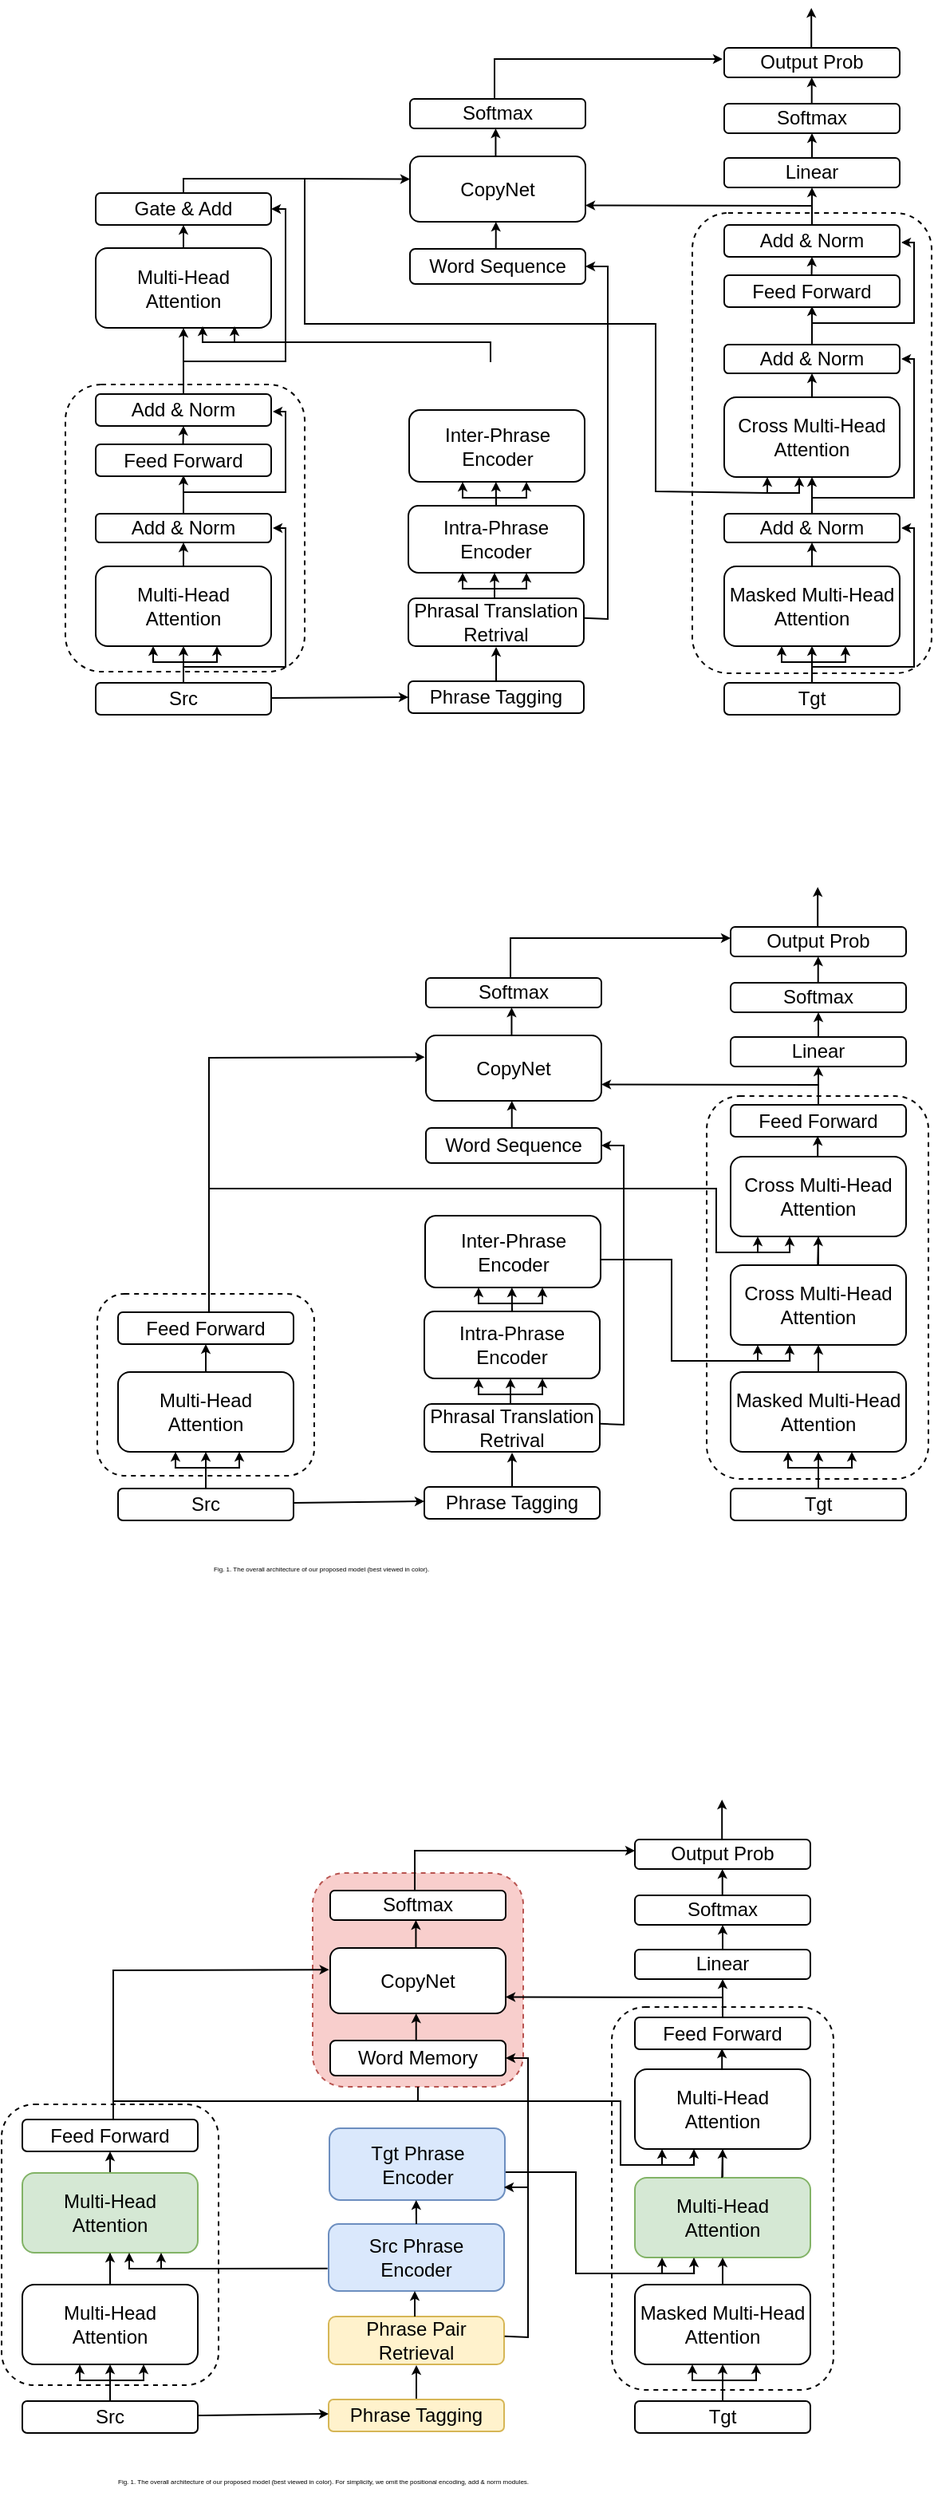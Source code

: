 <mxfile version="16.1.0" type="github">
  <diagram id="V2DTb5OL1VRiCWGHtdKA" name="Page-1">
    <mxGraphModel dx="860" dy="506" grid="0" gridSize="10" guides="1" tooltips="1" connect="1" arrows="1" fold="1" page="1" pageScale="1" pageWidth="827" pageHeight="1169" math="0" shadow="0">
      <root>
        <mxCell id="0" />
        <mxCell id="1" parent="0" />
        <mxCell id="X5AMhHzkb54LyGPV_iVm-243" value="" style="rounded=1;whiteSpace=wrap;html=1;fontSize=4;dashed=1;fillColor=#f8cecc;strokeColor=#b85450;fillOpacity=100;strokeOpacity=100;" vertex="1" parent="1">
          <mxGeometry x="305" y="1226" width="132" height="134" as="geometry" />
        </mxCell>
        <mxCell id="HLqIzH_CmG0HXDuHbw4a-1" value="Multi-Head &lt;br&gt;Attention" style="rounded=1;whiteSpace=wrap;html=1;" parent="1" vertex="1">
          <mxGeometry x="169" y="407" width="110" height="50" as="geometry" />
        </mxCell>
        <mxCell id="HLqIzH_CmG0HXDuHbw4a-3" value="Add &amp;amp; Norm" style="rounded=1;whiteSpace=wrap;html=1;" parent="1" vertex="1">
          <mxGeometry x="169" y="299" width="110" height="20" as="geometry" />
        </mxCell>
        <mxCell id="HLqIzH_CmG0HXDuHbw4a-11" style="edgeStyle=orthogonalEdgeStyle;rounded=0;orthogonalLoop=1;jettySize=auto;html=1;exitX=0.5;exitY=0;exitDx=0;exitDy=0;entryX=0.5;entryY=1;entryDx=0;entryDy=0;endSize=3;startSize=3;" parent="1" source="HLqIzH_CmG0HXDuHbw4a-8" target="HLqIzH_CmG0HXDuHbw4a-1" edge="1">
          <mxGeometry relative="1" as="geometry" />
        </mxCell>
        <mxCell id="HLqIzH_CmG0HXDuHbw4a-8" value="Src" style="rounded=1;whiteSpace=wrap;html=1;" parent="1" vertex="1">
          <mxGeometry x="169" y="480" width="110" height="20" as="geometry" />
        </mxCell>
        <mxCell id="HLqIzH_CmG0HXDuHbw4a-9" value="Phrasal Translation&lt;br&gt;Retrival" style="rounded=1;whiteSpace=wrap;html=1;" parent="1" vertex="1">
          <mxGeometry x="365" y="427" width="110" height="30" as="geometry" />
        </mxCell>
        <mxCell id="HLqIzH_CmG0HXDuHbw4a-29" value="" style="endArrow=classic;startArrow=classic;html=1;rounded=0;jumpSize=3;fontSize=5;endSize=3;startSize=3;" parent="1" edge="1">
          <mxGeometry width="50" height="50" relative="1" as="geometry">
            <mxPoint x="205" y="457" as="sourcePoint" />
            <mxPoint x="245" y="457" as="targetPoint" />
            <Array as="points">
              <mxPoint x="205" y="467" />
              <mxPoint x="225" y="467" />
              <mxPoint x="245" y="467" />
            </Array>
          </mxGeometry>
        </mxCell>
        <mxCell id="HLqIzH_CmG0HXDuHbw4a-39" style="edgeStyle=orthogonalEdgeStyle;rounded=0;orthogonalLoop=1;jettySize=auto;html=1;exitX=0.5;exitY=0;exitDx=0;exitDy=0;entryX=0.5;entryY=1;entryDx=0;entryDy=0;endSize=3;startSize=3;" parent="1" edge="1">
          <mxGeometry relative="1" as="geometry">
            <mxPoint x="617.86" y="125.5" as="sourcePoint" />
            <mxPoint x="617.86" y="100.5" as="targetPoint" />
          </mxGeometry>
        </mxCell>
        <mxCell id="HLqIzH_CmG0HXDuHbw4a-43" value="" style="endArrow=classic;html=1;rounded=0;fontSize=4;startSize=3;endSize=3;jumpSize=3;exitX=0.5;exitY=0;exitDx=0;exitDy=0;entryX=0.5;entryY=1;entryDx=0;entryDy=0;" parent="1" target="X5AMhHzkb54LyGPV_iVm-38" edge="1">
          <mxGeometry width="50" height="50" relative="1" as="geometry">
            <mxPoint x="224" y="407" as="sourcePoint" />
            <mxPoint x="224" y="400" as="targetPoint" />
          </mxGeometry>
        </mxCell>
        <mxCell id="HLqIzH_CmG0HXDuHbw4a-50" style="edgeStyle=orthogonalEdgeStyle;rounded=0;orthogonalLoop=1;jettySize=auto;html=1;entryX=0.5;entryY=1;entryDx=0;entryDy=0;endSize=3;startSize=3;exitX=0.5;exitY=0;exitDx=0;exitDy=0;" parent="1" edge="1" source="X5AMhHzkb54LyGPV_iVm-24">
          <mxGeometry relative="1" as="geometry">
            <mxPoint x="420" y="467.5" as="sourcePoint" />
            <mxPoint x="420" y="457.5" as="targetPoint" />
            <Array as="points" />
          </mxGeometry>
        </mxCell>
        <mxCell id="HLqIzH_CmG0HXDuHbw4a-56" value="" style="rounded=1;whiteSpace=wrap;html=1;fontSize=4;dashed=1;fillColor=none;" parent="1" vertex="1">
          <mxGeometry x="150" y="293" width="150" height="180" as="geometry" />
        </mxCell>
        <mxCell id="HLqIzH_CmG0HXDuHbw4a-83" style="edgeStyle=orthogonalEdgeStyle;rounded=0;orthogonalLoop=1;jettySize=auto;html=1;exitX=0.5;exitY=0;exitDx=0;exitDy=0;entryX=0.5;entryY=1;entryDx=0;entryDy=0;endSize=3;startSize=3;" parent="1" edge="1" target="X5AMhHzkb54LyGPV_iVm-4" source="X5AMhHzkb54LyGPV_iVm-53">
          <mxGeometry relative="1" as="geometry">
            <mxPoint x="617.58" y="193" as="sourcePoint" />
            <mxPoint x="617.58" y="168" as="targetPoint" />
          </mxGeometry>
        </mxCell>
        <mxCell id="HLqIzH_CmG0HXDuHbw4a-88" value="" style="rounded=1;whiteSpace=wrap;html=1;fontSize=4;dashed=1;fillColor=none;" parent="1" vertex="1">
          <mxGeometry x="543" y="185.5" width="150" height="288.5" as="geometry" />
        </mxCell>
        <mxCell id="HLqIzH_CmG0HXDuHbw4a-101" value="Intra-Phrase Encoder" style="rounded=1;whiteSpace=wrap;html=1;" parent="1" vertex="1">
          <mxGeometry x="365" y="369" width="110" height="42" as="geometry" />
        </mxCell>
        <mxCell id="X5AMhHzkb54LyGPV_iVm-88" value="" style="edgeStyle=orthogonalEdgeStyle;rounded=0;jumpSize=3;orthogonalLoop=1;jettySize=auto;html=1;fontSize=4;startArrow=none;startFill=0;endArrow=none;endFill=0;startSize=3;endSize=3;" edge="1" parent="1">
          <mxGeometry relative="1" as="geometry">
            <mxPoint x="416.512" y="279" as="sourcePoint" />
            <mxPoint x="256" y="266.5" as="targetPoint" />
            <Array as="points">
              <mxPoint x="417" y="266" />
            </Array>
          </mxGeometry>
        </mxCell>
        <mxCell id="HLqIzH_CmG0HXDuHbw4a-102" value="Inter-Phrase&lt;br&gt;Encoder" style="rounded=1;whiteSpace=wrap;html=1;" parent="1" vertex="1">
          <mxGeometry x="365.5" y="309" width="110" height="45" as="geometry" />
        </mxCell>
        <mxCell id="X5AMhHzkb54LyGPV_iVm-3" value="" style="endArrow=classic;startArrow=none;html=1;rounded=0;fontSize=4;startSize=3;endSize=3;jumpSize=3;endFill=1;startFill=0;exitX=1.003;exitY=0.412;exitDx=0;exitDy=0;exitPerimeter=0;entryX=1;entryY=0.5;entryDx=0;entryDy=0;" edge="1" parent="1" source="HLqIzH_CmG0HXDuHbw4a-9" target="X5AMhHzkb54LyGPV_iVm-9">
          <mxGeometry width="50" height="50" relative="1" as="geometry">
            <mxPoint x="475" y="458" as="sourcePoint" />
            <mxPoint x="475" y="199" as="targetPoint" />
            <Array as="points">
              <mxPoint x="490" y="440" />
              <mxPoint x="490" y="219" />
            </Array>
          </mxGeometry>
        </mxCell>
        <mxCell id="X5AMhHzkb54LyGPV_iVm-4" value="Linear" style="rounded=1;whiteSpace=wrap;html=1;" vertex="1" parent="1">
          <mxGeometry x="563" y="151" width="110" height="18.5" as="geometry" />
        </mxCell>
        <mxCell id="X5AMhHzkb54LyGPV_iVm-5" value="Softmax" style="rounded=1;whiteSpace=wrap;html=1;" vertex="1" parent="1">
          <mxGeometry x="563" y="117" width="110" height="18.5" as="geometry" />
        </mxCell>
        <mxCell id="X5AMhHzkb54LyGPV_iVm-6" value="CopyNet" style="rounded=1;whiteSpace=wrap;html=1;" vertex="1" parent="1">
          <mxGeometry x="366" y="150" width="110" height="41" as="geometry" />
        </mxCell>
        <mxCell id="X5AMhHzkb54LyGPV_iVm-7" value="Softmax" style="rounded=1;whiteSpace=wrap;html=1;" vertex="1" parent="1">
          <mxGeometry x="366" y="114" width="110" height="18.5" as="geometry" />
        </mxCell>
        <mxCell id="X5AMhHzkb54LyGPV_iVm-8" value="Output Prob" style="rounded=1;whiteSpace=wrap;html=1;" vertex="1" parent="1">
          <mxGeometry x="563" y="82" width="110" height="18.5" as="geometry" />
        </mxCell>
        <mxCell id="X5AMhHzkb54LyGPV_iVm-9" value="Word Sequence" style="rounded=1;whiteSpace=wrap;html=1;" vertex="1" parent="1">
          <mxGeometry x="366" y="208" width="110" height="22" as="geometry" />
        </mxCell>
        <mxCell id="X5AMhHzkb54LyGPV_iVm-16" value="" style="endArrow=classic;html=1;rounded=0;fontSize=4;startSize=3;endSize=3;jumpSize=3;entryX=0.5;entryY=1;entryDx=0;entryDy=0;" edge="1" parent="1">
          <mxGeometry width="50" height="50" relative="1" as="geometry">
            <mxPoint x="419.86" y="208.0" as="sourcePoint" />
            <mxPoint x="419.86" y="191" as="targetPoint" />
          </mxGeometry>
        </mxCell>
        <mxCell id="X5AMhHzkb54LyGPV_iVm-18" value="" style="endArrow=classic;html=1;rounded=0;fontSize=4;startSize=3;endSize=3;jumpSize=3;entryX=0.5;entryY=1;entryDx=0;entryDy=0;" edge="1" parent="1" target="X5AMhHzkb54LyGPV_iVm-21">
          <mxGeometry width="50" height="50" relative="1" as="geometry">
            <mxPoint x="224" y="299" as="sourcePoint" />
            <mxPoint x="223.73" y="289" as="targetPoint" />
          </mxGeometry>
        </mxCell>
        <mxCell id="X5AMhHzkb54LyGPV_iVm-19" value="" style="endArrow=classic;html=1;rounded=0;fontSize=4;startSize=3;endSize=3;jumpSize=3;entryX=0.5;entryY=1;entryDx=0;entryDy=0;" edge="1" parent="1">
          <mxGeometry width="50" height="50" relative="1" as="geometry">
            <mxPoint x="419.72" y="149.5" as="sourcePoint" />
            <mxPoint x="419.72" y="132.5" as="targetPoint" />
          </mxGeometry>
        </mxCell>
        <mxCell id="X5AMhHzkb54LyGPV_iVm-21" value="Multi-Head &lt;br&gt;Attention" style="rounded=1;whiteSpace=wrap;html=1;" vertex="1" parent="1">
          <mxGeometry x="169" y="207.5" width="110" height="50" as="geometry" />
        </mxCell>
        <mxCell id="X5AMhHzkb54LyGPV_iVm-24" value="Phrase Tagging" style="rounded=1;whiteSpace=wrap;html=1;" vertex="1" parent="1">
          <mxGeometry x="365" y="479" width="110" height="20" as="geometry" />
        </mxCell>
        <mxCell id="X5AMhHzkb54LyGPV_iVm-25" value="Gate &amp;amp; Add" style="rounded=1;whiteSpace=wrap;html=1;" vertex="1" parent="1">
          <mxGeometry x="169" y="173" width="110" height="20" as="geometry" />
        </mxCell>
        <mxCell id="X5AMhHzkb54LyGPV_iVm-28" style="edgeStyle=orthogonalEdgeStyle;rounded=0;orthogonalLoop=1;jettySize=auto;html=1;endSize=3;startSize=3;entryX=0.5;entryY=1;entryDx=0;entryDy=0;" edge="1" parent="1" target="HLqIzH_CmG0HXDuHbw4a-3">
          <mxGeometry relative="1" as="geometry">
            <mxPoint x="223.76" y="330.5" as="sourcePoint" />
            <mxPoint x="224" y="321" as="targetPoint" />
            <Array as="points" />
          </mxGeometry>
        </mxCell>
        <mxCell id="X5AMhHzkb54LyGPV_iVm-30" style="edgeStyle=orthogonalEdgeStyle;rounded=0;orthogonalLoop=1;jettySize=auto;html=1;endSize=3;startSize=3;exitX=0.5;exitY=0;exitDx=0;exitDy=0;" edge="1" parent="1">
          <mxGeometry relative="1" as="geometry">
            <mxPoint x="420" y="369" as="sourcePoint" />
            <mxPoint x="419.88" y="354" as="targetPoint" />
          </mxGeometry>
        </mxCell>
        <mxCell id="X5AMhHzkb54LyGPV_iVm-31" value="" style="endArrow=classic;startArrow=classic;html=1;rounded=0;jumpSize=3;fontSize=5;endSize=3;startSize=3;" edge="1" parent="1">
          <mxGeometry width="50" height="50" relative="1" as="geometry">
            <mxPoint x="399" y="354.0" as="sourcePoint" />
            <mxPoint x="439" y="354.0" as="targetPoint" />
            <Array as="points">
              <mxPoint x="399" y="364" />
              <mxPoint x="419" y="364" />
              <mxPoint x="439" y="364" />
            </Array>
          </mxGeometry>
        </mxCell>
        <mxCell id="X5AMhHzkb54LyGPV_iVm-36" style="edgeStyle=orthogonalEdgeStyle;rounded=0;orthogonalLoop=1;jettySize=auto;html=1;entryX=0.5;entryY=1;entryDx=0;entryDy=0;endSize=3;startSize=3;" edge="1" parent="1">
          <mxGeometry relative="1" as="geometry">
            <mxPoint x="419.0" y="427" as="sourcePoint" />
            <mxPoint x="419.0" y="411.0" as="targetPoint" />
          </mxGeometry>
        </mxCell>
        <mxCell id="X5AMhHzkb54LyGPV_iVm-37" value="" style="endArrow=classic;startArrow=classic;html=1;rounded=0;jumpSize=3;fontSize=5;endSize=3;startSize=3;" edge="1" parent="1">
          <mxGeometry width="50" height="50" relative="1" as="geometry">
            <mxPoint x="399.0" y="411.0" as="sourcePoint" />
            <mxPoint x="439.0" y="411.0" as="targetPoint" />
            <Array as="points">
              <mxPoint x="399" y="421" />
              <mxPoint x="419" y="421" />
              <mxPoint x="439" y="421" />
            </Array>
          </mxGeometry>
        </mxCell>
        <mxCell id="X5AMhHzkb54LyGPV_iVm-38" value="Add &amp;amp; Norm" style="rounded=1;whiteSpace=wrap;html=1;" vertex="1" parent="1">
          <mxGeometry x="169" y="374" width="110" height="18" as="geometry" />
        </mxCell>
        <mxCell id="X5AMhHzkb54LyGPV_iVm-39" value="&lt;span&gt;Feed Forward&lt;/span&gt;" style="rounded=1;whiteSpace=wrap;html=1;" vertex="1" parent="1">
          <mxGeometry x="169" y="330.5" width="110" height="20" as="geometry" />
        </mxCell>
        <mxCell id="X5AMhHzkb54LyGPV_iVm-42" style="edgeStyle=orthogonalEdgeStyle;rounded=0;orthogonalLoop=1;jettySize=auto;html=1;endSize=3;startSize=3;exitX=0.5;exitY=0;exitDx=0;exitDy=0;" edge="1" parent="1">
          <mxGeometry relative="1" as="geometry">
            <mxPoint x="222" y="374" as="sourcePoint" />
            <mxPoint x="224" y="350" as="targetPoint" />
          </mxGeometry>
        </mxCell>
        <mxCell id="X5AMhHzkb54LyGPV_iVm-44" value="" style="endArrow=classic;startArrow=classic;html=1;rounded=0;jumpSize=3;fontSize=5;endSize=3;startSize=3;" edge="1" parent="1">
          <mxGeometry width="50" height="50" relative="1" as="geometry">
            <mxPoint x="236" y="256.5" as="sourcePoint" />
            <mxPoint x="256" y="256.5" as="targetPoint" />
            <Array as="points">
              <mxPoint x="236" y="266.5" />
              <mxPoint x="256" y="266.5" />
            </Array>
          </mxGeometry>
        </mxCell>
        <mxCell id="X5AMhHzkb54LyGPV_iVm-50" value="" style="endArrow=classic;startArrow=none;html=1;rounded=0;fontSize=4;startSize=3;endSize=3;jumpSize=3;endFill=1;startFill=0;" edge="1" parent="1">
          <mxGeometry width="50" height="50" relative="1" as="geometry">
            <mxPoint x="224" y="470" as="sourcePoint" />
            <mxPoint x="280" y="383" as="targetPoint" />
            <Array as="points">
              <mxPoint x="288" y="470" />
              <mxPoint x="288" y="383" />
            </Array>
          </mxGeometry>
        </mxCell>
        <mxCell id="X5AMhHzkb54LyGPV_iVm-51" value="" style="endArrow=classic;startArrow=none;html=1;rounded=0;fontSize=4;startSize=3;endSize=3;jumpSize=3;endFill=1;startFill=0;" edge="1" parent="1">
          <mxGeometry width="50" height="50" relative="1" as="geometry">
            <mxPoint x="224" y="360.5" as="sourcePoint" />
            <mxPoint x="280" y="310" as="targetPoint" />
            <Array as="points">
              <mxPoint x="288" y="360.5" />
              <mxPoint x="288" y="310" />
            </Array>
          </mxGeometry>
        </mxCell>
        <mxCell id="X5AMhHzkb54LyGPV_iVm-52" value="Cross Multi-Head &lt;br&gt;Attention" style="rounded=1;whiteSpace=wrap;html=1;" vertex="1" parent="1">
          <mxGeometry x="563" y="301" width="110" height="50" as="geometry" />
        </mxCell>
        <mxCell id="X5AMhHzkb54LyGPV_iVm-53" value="Add &amp;amp; Norm" style="rounded=1;whiteSpace=wrap;html=1;" vertex="1" parent="1">
          <mxGeometry x="563" y="193" width="110" height="20" as="geometry" />
        </mxCell>
        <mxCell id="X5AMhHzkb54LyGPV_iVm-54" style="edgeStyle=orthogonalEdgeStyle;rounded=0;orthogonalLoop=1;jettySize=auto;html=1;exitX=0.5;exitY=0;exitDx=0;exitDy=0;entryX=0.5;entryY=1;entryDx=0;entryDy=0;endSize=3;startSize=3;" edge="1" parent="1" target="X5AMhHzkb54LyGPV_iVm-52">
          <mxGeometry relative="1" as="geometry">
            <mxPoint x="618" y="374" as="sourcePoint" />
          </mxGeometry>
        </mxCell>
        <mxCell id="X5AMhHzkb54LyGPV_iVm-56" value="" style="endArrow=classic;startArrow=classic;html=1;rounded=0;jumpSize=3;fontSize=5;endSize=3;startSize=3;" edge="1" parent="1">
          <mxGeometry width="50" height="50" relative="1" as="geometry">
            <mxPoint x="590" y="351" as="sourcePoint" />
            <mxPoint x="610" y="351" as="targetPoint" />
            <Array as="points">
              <mxPoint x="590" y="361" />
              <mxPoint x="610" y="361" />
            </Array>
          </mxGeometry>
        </mxCell>
        <mxCell id="X5AMhHzkb54LyGPV_iVm-57" value="" style="endArrow=classic;html=1;rounded=0;fontSize=4;startSize=3;endSize=3;jumpSize=3;exitX=0.5;exitY=0;exitDx=0;exitDy=0;entryX=0.5;entryY=1;entryDx=0;entryDy=0;" edge="1" parent="1" target="X5AMhHzkb54LyGPV_iVm-59">
          <mxGeometry width="50" height="50" relative="1" as="geometry">
            <mxPoint x="618" y="301" as="sourcePoint" />
            <mxPoint x="618" y="294" as="targetPoint" />
          </mxGeometry>
        </mxCell>
        <mxCell id="X5AMhHzkb54LyGPV_iVm-58" style="edgeStyle=orthogonalEdgeStyle;rounded=0;orthogonalLoop=1;jettySize=auto;html=1;endSize=3;startSize=3;entryX=0.5;entryY=1;entryDx=0;entryDy=0;" edge="1" parent="1" target="X5AMhHzkb54LyGPV_iVm-53">
          <mxGeometry relative="1" as="geometry">
            <mxPoint x="617.76" y="224.5" as="sourcePoint" />
            <mxPoint x="618" y="215" as="targetPoint" />
            <Array as="points" />
          </mxGeometry>
        </mxCell>
        <mxCell id="X5AMhHzkb54LyGPV_iVm-59" value="Add &amp;amp; Norm" style="rounded=1;whiteSpace=wrap;html=1;" vertex="1" parent="1">
          <mxGeometry x="563" y="268" width="110" height="18" as="geometry" />
        </mxCell>
        <mxCell id="X5AMhHzkb54LyGPV_iVm-60" value="&lt;span&gt;Feed Forward&lt;/span&gt;" style="rounded=1;whiteSpace=wrap;html=1;" vertex="1" parent="1">
          <mxGeometry x="563" y="224.5" width="110" height="20" as="geometry" />
        </mxCell>
        <mxCell id="X5AMhHzkb54LyGPV_iVm-61" style="edgeStyle=orthogonalEdgeStyle;rounded=0;orthogonalLoop=1;jettySize=auto;html=1;endSize=3;startSize=3;exitX=0.5;exitY=0;exitDx=0;exitDy=0;" edge="1" parent="1">
          <mxGeometry relative="1" as="geometry">
            <mxPoint x="616" y="268.0" as="sourcePoint" />
            <mxPoint x="618" y="244" as="targetPoint" />
          </mxGeometry>
        </mxCell>
        <mxCell id="X5AMhHzkb54LyGPV_iVm-62" value="" style="endArrow=classic;startArrow=none;html=1;rounded=0;fontSize=4;startSize=3;endSize=3;jumpSize=3;endFill=1;startFill=0;" edge="1" parent="1">
          <mxGeometry width="50" height="50" relative="1" as="geometry">
            <mxPoint x="618" y="364" as="sourcePoint" />
            <mxPoint x="674" y="277" as="targetPoint" />
            <Array as="points">
              <mxPoint x="682" y="364" />
              <mxPoint x="682" y="277" />
            </Array>
          </mxGeometry>
        </mxCell>
        <mxCell id="X5AMhHzkb54LyGPV_iVm-63" value="" style="endArrow=classic;startArrow=none;html=1;rounded=0;fontSize=4;startSize=3;endSize=3;jumpSize=3;endFill=1;startFill=0;" edge="1" parent="1">
          <mxGeometry width="50" height="50" relative="1" as="geometry">
            <mxPoint x="618" y="254.5" as="sourcePoint" />
            <mxPoint x="674" y="204" as="targetPoint" />
            <Array as="points">
              <mxPoint x="682" y="254.5" />
              <mxPoint x="682" y="204" />
            </Array>
          </mxGeometry>
        </mxCell>
        <mxCell id="X5AMhHzkb54LyGPV_iVm-76" value="Masked Multi-Head &lt;br&gt;Attention" style="rounded=1;whiteSpace=wrap;html=1;" vertex="1" parent="1">
          <mxGeometry x="563" y="407" width="110" height="50" as="geometry" />
        </mxCell>
        <mxCell id="X5AMhHzkb54LyGPV_iVm-77" style="edgeStyle=orthogonalEdgeStyle;rounded=0;orthogonalLoop=1;jettySize=auto;html=1;exitX=0.5;exitY=0;exitDx=0;exitDy=0;entryX=0.5;entryY=1;entryDx=0;entryDy=0;endSize=3;startSize=3;" edge="1" parent="1" source="X5AMhHzkb54LyGPV_iVm-78" target="X5AMhHzkb54LyGPV_iVm-76">
          <mxGeometry relative="1" as="geometry" />
        </mxCell>
        <mxCell id="X5AMhHzkb54LyGPV_iVm-78" value="Tgt" style="rounded=1;whiteSpace=wrap;html=1;" vertex="1" parent="1">
          <mxGeometry x="563" y="480" width="110" height="20" as="geometry" />
        </mxCell>
        <mxCell id="X5AMhHzkb54LyGPV_iVm-79" value="" style="endArrow=classic;startArrow=classic;html=1;rounded=0;jumpSize=3;fontSize=5;endSize=3;startSize=3;" edge="1" parent="1">
          <mxGeometry width="50" height="50" relative="1" as="geometry">
            <mxPoint x="599" y="457" as="sourcePoint" />
            <mxPoint x="639" y="457" as="targetPoint" />
            <Array as="points">
              <mxPoint x="599" y="467" />
              <mxPoint x="619" y="467" />
              <mxPoint x="639" y="467" />
            </Array>
          </mxGeometry>
        </mxCell>
        <mxCell id="X5AMhHzkb54LyGPV_iVm-80" value="" style="endArrow=classic;html=1;rounded=0;fontSize=4;startSize=3;endSize=3;jumpSize=3;exitX=0.5;exitY=0;exitDx=0;exitDy=0;entryX=0.5;entryY=1;entryDx=0;entryDy=0;" edge="1" parent="1" target="X5AMhHzkb54LyGPV_iVm-81">
          <mxGeometry width="50" height="50" relative="1" as="geometry">
            <mxPoint x="618" y="407" as="sourcePoint" />
            <mxPoint x="618" y="400" as="targetPoint" />
          </mxGeometry>
        </mxCell>
        <mxCell id="X5AMhHzkb54LyGPV_iVm-81" value="Add &amp;amp; Norm" style="rounded=1;whiteSpace=wrap;html=1;" vertex="1" parent="1">
          <mxGeometry x="563" y="374" width="110" height="18" as="geometry" />
        </mxCell>
        <mxCell id="X5AMhHzkb54LyGPV_iVm-83" value="" style="endArrow=classic;startArrow=none;html=1;rounded=0;fontSize=4;startSize=3;endSize=3;jumpSize=3;endFill=1;startFill=0;" edge="1" parent="1">
          <mxGeometry width="50" height="50" relative="1" as="geometry">
            <mxPoint x="618" y="470" as="sourcePoint" />
            <mxPoint x="674" y="383" as="targetPoint" />
            <Array as="points">
              <mxPoint x="682" y="470" />
              <mxPoint x="682" y="383" />
            </Array>
          </mxGeometry>
        </mxCell>
        <mxCell id="X5AMhHzkb54LyGPV_iVm-84" value="" style="endArrow=classic;startArrow=none;html=1;rounded=0;fontSize=4;startSize=3;endSize=3;jumpSize=3;endFill=1;startFill=0;entryX=1;entryY=0.5;entryDx=0;entryDy=0;" edge="1" parent="1" target="X5AMhHzkb54LyGPV_iVm-25">
          <mxGeometry width="50" height="50" relative="1" as="geometry">
            <mxPoint x="224.0" y="278.5" as="sourcePoint" />
            <mxPoint x="280" y="180" as="targetPoint" />
            <Array as="points">
              <mxPoint x="288" y="278.5" />
              <mxPoint x="288" y="183" />
            </Array>
          </mxGeometry>
        </mxCell>
        <mxCell id="X5AMhHzkb54LyGPV_iVm-86" style="edgeStyle=orthogonalEdgeStyle;rounded=0;orthogonalLoop=1;jettySize=auto;html=1;entryX=0.5;entryY=1;entryDx=0;entryDy=0;endSize=3;startSize=3;" edge="1" parent="1" target="X5AMhHzkb54LyGPV_iVm-25">
          <mxGeometry relative="1" as="geometry">
            <mxPoint x="224" y="207" as="sourcePoint" />
            <mxPoint x="224.63" y="197" as="targetPoint" />
            <Array as="points">
              <mxPoint x="224" y="207" />
            </Array>
          </mxGeometry>
        </mxCell>
        <mxCell id="X5AMhHzkb54LyGPV_iVm-89" value="" style="endArrow=none;startArrow=none;html=1;rounded=0;fontSize=4;startSize=3;endSize=3;jumpSize=3;endFill=0;startFill=0;exitX=0.5;exitY=0;exitDx=0;exitDy=0;" edge="1" parent="1" source="X5AMhHzkb54LyGPV_iVm-25">
          <mxGeometry width="50" height="50" relative="1" as="geometry">
            <mxPoint x="224" y="170" as="sourcePoint" />
            <mxPoint x="590" y="361" as="targetPoint" />
            <Array as="points">
              <mxPoint x="224" y="164" />
              <mxPoint x="300" y="164" />
              <mxPoint x="300" y="255" />
              <mxPoint x="520" y="255" />
              <mxPoint x="520" y="360" />
            </Array>
          </mxGeometry>
        </mxCell>
        <mxCell id="X5AMhHzkb54LyGPV_iVm-93" style="edgeStyle=orthogonalEdgeStyle;rounded=0;orthogonalLoop=1;jettySize=auto;html=1;endSize=3;startSize=3;" edge="1" parent="1">
          <mxGeometry relative="1" as="geometry">
            <mxPoint x="419" y="114" as="sourcePoint" />
            <mxPoint x="562" y="89" as="targetPoint" />
            <Array as="points">
              <mxPoint x="419" y="89" />
            </Array>
          </mxGeometry>
        </mxCell>
        <mxCell id="X5AMhHzkb54LyGPV_iVm-94" style="edgeStyle=orthogonalEdgeStyle;rounded=0;orthogonalLoop=1;jettySize=auto;html=1;endSize=3;startSize=3;entryX=0.5;entryY=1;entryDx=0;entryDy=0;" edge="1" parent="1" target="X5AMhHzkb54LyGPV_iVm-5">
          <mxGeometry relative="1" as="geometry">
            <mxPoint x="617" y="151" as="sourcePoint" />
            <mxPoint x="617" y="136.5" as="targetPoint" />
          </mxGeometry>
        </mxCell>
        <mxCell id="X5AMhHzkb54LyGPV_iVm-95" style="edgeStyle=orthogonalEdgeStyle;rounded=0;orthogonalLoop=1;jettySize=auto;html=1;exitX=0.5;exitY=0;exitDx=0;exitDy=0;entryX=0.5;entryY=1;entryDx=0;entryDy=0;endSize=3;startSize=3;" edge="1" parent="1">
          <mxGeometry relative="1" as="geometry">
            <mxPoint x="617.6" y="82" as="sourcePoint" />
            <mxPoint x="617.6" y="57" as="targetPoint" />
          </mxGeometry>
        </mxCell>
        <mxCell id="X5AMhHzkb54LyGPV_iVm-97" value="" style="endArrow=classic;html=1;rounded=0;fontSize=4;startSize=3;endSize=3;jumpSize=3;entryX=0;entryY=0.25;entryDx=0;entryDy=0;" edge="1" parent="1">
          <mxGeometry width="50" height="50" relative="1" as="geometry">
            <mxPoint x="300" y="163.96" as="sourcePoint" />
            <mxPoint x="366" y="164.25" as="targetPoint" />
          </mxGeometry>
        </mxCell>
        <mxCell id="X5AMhHzkb54LyGPV_iVm-98" value="" style="endArrow=classic;html=1;rounded=0;fontSize=4;startSize=3;endSize=3;jumpSize=3;entryX=1;entryY=0.75;entryDx=0;entryDy=0;" edge="1" parent="1" target="X5AMhHzkb54LyGPV_iVm-6">
          <mxGeometry width="50" height="50" relative="1" as="geometry">
            <mxPoint x="618" y="181" as="sourcePoint" />
            <mxPoint x="500" y="190" as="targetPoint" />
          </mxGeometry>
        </mxCell>
        <mxCell id="X5AMhHzkb54LyGPV_iVm-99" value="" style="endArrow=classic;html=1;rounded=0;fontSize=4;startSize=3;endSize=3;jumpSize=3;entryX=0;entryY=0.5;entryDx=0;entryDy=0;" edge="1" parent="1" target="X5AMhHzkb54LyGPV_iVm-24">
          <mxGeometry width="50" height="50" relative="1" as="geometry">
            <mxPoint x="279" y="489.5" as="sourcePoint" />
            <mxPoint x="360" y="490" as="targetPoint" />
          </mxGeometry>
        </mxCell>
        <mxCell id="X5AMhHzkb54LyGPV_iVm-101" value="Multi-Head &lt;br&gt;Attention" style="rounded=1;whiteSpace=wrap;html=1;" vertex="1" parent="1">
          <mxGeometry x="183" y="912" width="110" height="50" as="geometry" />
        </mxCell>
        <mxCell id="X5AMhHzkb54LyGPV_iVm-103" style="edgeStyle=orthogonalEdgeStyle;rounded=0;orthogonalLoop=1;jettySize=auto;html=1;exitX=0.5;exitY=0;exitDx=0;exitDy=0;entryX=0.5;entryY=1;entryDx=0;entryDy=0;endSize=3;startSize=3;" edge="1" parent="1" source="X5AMhHzkb54LyGPV_iVm-104" target="X5AMhHzkb54LyGPV_iVm-101">
          <mxGeometry relative="1" as="geometry" />
        </mxCell>
        <mxCell id="X5AMhHzkb54LyGPV_iVm-104" value="Src" style="rounded=1;whiteSpace=wrap;html=1;" vertex="1" parent="1">
          <mxGeometry x="183" y="985" width="110" height="20" as="geometry" />
        </mxCell>
        <mxCell id="X5AMhHzkb54LyGPV_iVm-105" value="Phrasal Translation&lt;br&gt;Retrival" style="rounded=1;whiteSpace=wrap;html=1;" vertex="1" parent="1">
          <mxGeometry x="375" y="932" width="110" height="30" as="geometry" />
        </mxCell>
        <mxCell id="X5AMhHzkb54LyGPV_iVm-106" value="" style="endArrow=classic;startArrow=classic;html=1;rounded=0;jumpSize=3;fontSize=5;endSize=3;startSize=3;" edge="1" parent="1">
          <mxGeometry width="50" height="50" relative="1" as="geometry">
            <mxPoint x="219" y="962" as="sourcePoint" />
            <mxPoint x="259" y="962" as="targetPoint" />
            <Array as="points">
              <mxPoint x="219" y="972" />
              <mxPoint x="239" y="972" />
              <mxPoint x="259" y="972" />
            </Array>
          </mxGeometry>
        </mxCell>
        <mxCell id="X5AMhHzkb54LyGPV_iVm-107" style="edgeStyle=orthogonalEdgeStyle;rounded=0;orthogonalLoop=1;jettySize=auto;html=1;exitX=0.5;exitY=0;exitDx=0;exitDy=0;entryX=0.5;entryY=1;entryDx=0;entryDy=0;endSize=3;startSize=3;" edge="1" parent="1">
          <mxGeometry relative="1" as="geometry">
            <mxPoint x="621.86" y="676.5" as="sourcePoint" />
            <mxPoint x="621.86" y="651.5" as="targetPoint" />
          </mxGeometry>
        </mxCell>
        <mxCell id="X5AMhHzkb54LyGPV_iVm-108" value="" style="endArrow=classic;html=1;rounded=0;fontSize=4;startSize=3;endSize=3;jumpSize=3;exitX=0.5;exitY=0;exitDx=0;exitDy=0;entryX=0.5;entryY=1;entryDx=0;entryDy=0;" edge="1" parent="1" target="X5AMhHzkb54LyGPV_iVm-135">
          <mxGeometry width="50" height="50" relative="1" as="geometry">
            <mxPoint x="238" y="912" as="sourcePoint" />
            <mxPoint x="238" y="897" as="targetPoint" />
          </mxGeometry>
        </mxCell>
        <mxCell id="X5AMhHzkb54LyGPV_iVm-109" style="edgeStyle=orthogonalEdgeStyle;rounded=0;orthogonalLoop=1;jettySize=auto;html=1;entryX=0.5;entryY=1;entryDx=0;entryDy=0;endSize=3;startSize=3;exitX=0.5;exitY=0;exitDx=0;exitDy=0;" edge="1" parent="1" source="X5AMhHzkb54LyGPV_iVm-127">
          <mxGeometry relative="1" as="geometry">
            <mxPoint x="430" y="972.5" as="sourcePoint" />
            <mxPoint x="430.0" y="962.5" as="targetPoint" />
            <Array as="points" />
          </mxGeometry>
        </mxCell>
        <mxCell id="X5AMhHzkb54LyGPV_iVm-110" value="" style="rounded=1;whiteSpace=wrap;html=1;fontSize=4;dashed=1;fillColor=none;" vertex="1" parent="1">
          <mxGeometry x="170" y="863" width="136" height="114" as="geometry" />
        </mxCell>
        <mxCell id="X5AMhHzkb54LyGPV_iVm-111" style="edgeStyle=orthogonalEdgeStyle;rounded=0;orthogonalLoop=1;jettySize=auto;html=1;exitX=0.5;exitY=0;exitDx=0;exitDy=0;entryX=0.5;entryY=1;entryDx=0;entryDy=0;endSize=3;startSize=3;" edge="1" parent="1" target="X5AMhHzkb54LyGPV_iVm-117">
          <mxGeometry relative="1" as="geometry">
            <mxPoint x="622" y="744" as="sourcePoint" />
            <mxPoint x="621.58" y="719" as="targetPoint" />
          </mxGeometry>
        </mxCell>
        <mxCell id="X5AMhHzkb54LyGPV_iVm-112" value="" style="rounded=1;whiteSpace=wrap;html=1;fontSize=4;dashed=1;fillColor=none;" vertex="1" parent="1">
          <mxGeometry x="552" y="739" width="139" height="240" as="geometry" />
        </mxCell>
        <mxCell id="X5AMhHzkb54LyGPV_iVm-113" value="Intra-Phrase Encoder" style="rounded=1;whiteSpace=wrap;html=1;" vertex="1" parent="1">
          <mxGeometry x="375" y="874" width="110" height="42" as="geometry" />
        </mxCell>
        <mxCell id="X5AMhHzkb54LyGPV_iVm-170" value="" style="edgeStyle=orthogonalEdgeStyle;rounded=0;jumpSize=3;orthogonalLoop=1;jettySize=auto;html=1;fontSize=4;startArrow=none;startFill=0;endArrow=none;endFill=0;startSize=3;endSize=3;entryX=0.337;entryY=1.015;entryDx=0;entryDy=0;entryPerimeter=0;" edge="1" parent="1" target="X5AMhHzkb54LyGPV_iVm-140">
          <mxGeometry relative="1" as="geometry">
            <mxPoint x="485.5" y="841.533" as="sourcePoint" />
            <mxPoint x="610" y="905" as="targetPoint" />
            <Array as="points">
              <mxPoint x="530" y="842" />
              <mxPoint x="530" y="905" />
              <mxPoint x="604" y="905" />
            </Array>
          </mxGeometry>
        </mxCell>
        <mxCell id="X5AMhHzkb54LyGPV_iVm-115" value="Inter-Phrase&lt;br&gt;Encoder" style="rounded=1;whiteSpace=wrap;html=1;" vertex="1" parent="1">
          <mxGeometry x="375.5" y="814" width="110" height="45" as="geometry" />
        </mxCell>
        <mxCell id="X5AMhHzkb54LyGPV_iVm-116" value="" style="endArrow=classic;startArrow=none;html=1;rounded=0;fontSize=4;startSize=3;endSize=3;jumpSize=3;endFill=1;startFill=0;exitX=1.003;exitY=0.412;exitDx=0;exitDy=0;exitPerimeter=0;entryX=1;entryY=0.5;entryDx=0;entryDy=0;" edge="1" parent="1" source="X5AMhHzkb54LyGPV_iVm-105" target="X5AMhHzkb54LyGPV_iVm-122">
          <mxGeometry width="50" height="50" relative="1" as="geometry">
            <mxPoint x="485" y="963" as="sourcePoint" />
            <mxPoint x="485" y="704" as="targetPoint" />
            <Array as="points">
              <mxPoint x="500" y="945" />
              <mxPoint x="500" y="770" />
            </Array>
          </mxGeometry>
        </mxCell>
        <mxCell id="X5AMhHzkb54LyGPV_iVm-117" value="Linear" style="rounded=1;whiteSpace=wrap;html=1;" vertex="1" parent="1">
          <mxGeometry x="567" y="702" width="110" height="18.5" as="geometry" />
        </mxCell>
        <mxCell id="X5AMhHzkb54LyGPV_iVm-118" value="Softmax" style="rounded=1;whiteSpace=wrap;html=1;" vertex="1" parent="1">
          <mxGeometry x="567" y="668" width="110" height="18.5" as="geometry" />
        </mxCell>
        <mxCell id="X5AMhHzkb54LyGPV_iVm-119" value="CopyNet" style="rounded=1;whiteSpace=wrap;html=1;" vertex="1" parent="1">
          <mxGeometry x="376" y="701" width="110" height="41" as="geometry" />
        </mxCell>
        <mxCell id="X5AMhHzkb54LyGPV_iVm-120" value="Softmax" style="rounded=1;whiteSpace=wrap;html=1;" vertex="1" parent="1">
          <mxGeometry x="376" y="665" width="110" height="18.5" as="geometry" />
        </mxCell>
        <mxCell id="X5AMhHzkb54LyGPV_iVm-121" value="Output Prob" style="rounded=1;whiteSpace=wrap;html=1;" vertex="1" parent="1">
          <mxGeometry x="567" y="633" width="110" height="18.5" as="geometry" />
        </mxCell>
        <mxCell id="X5AMhHzkb54LyGPV_iVm-122" value="Word Sequence" style="rounded=1;whiteSpace=wrap;html=1;" vertex="1" parent="1">
          <mxGeometry x="376" y="759" width="110" height="22" as="geometry" />
        </mxCell>
        <mxCell id="X5AMhHzkb54LyGPV_iVm-123" value="" style="endArrow=classic;html=1;rounded=0;fontSize=4;startSize=3;endSize=3;jumpSize=3;entryX=0.5;entryY=1;entryDx=0;entryDy=0;" edge="1" parent="1">
          <mxGeometry width="50" height="50" relative="1" as="geometry">
            <mxPoint x="429.86" y="759" as="sourcePoint" />
            <mxPoint x="429.86" y="742" as="targetPoint" />
          </mxGeometry>
        </mxCell>
        <mxCell id="X5AMhHzkb54LyGPV_iVm-125" value="" style="endArrow=classic;html=1;rounded=0;fontSize=4;startSize=3;endSize=3;jumpSize=3;entryX=0.5;entryY=1;entryDx=0;entryDy=0;" edge="1" parent="1">
          <mxGeometry width="50" height="50" relative="1" as="geometry">
            <mxPoint x="429.72" y="700.5" as="sourcePoint" />
            <mxPoint x="429.72" y="683.5" as="targetPoint" />
          </mxGeometry>
        </mxCell>
        <mxCell id="X5AMhHzkb54LyGPV_iVm-127" value="Phrase Tagging" style="rounded=1;whiteSpace=wrap;html=1;" vertex="1" parent="1">
          <mxGeometry x="375" y="984" width="110" height="20" as="geometry" />
        </mxCell>
        <mxCell id="X5AMhHzkb54LyGPV_iVm-130" style="edgeStyle=orthogonalEdgeStyle;rounded=0;orthogonalLoop=1;jettySize=auto;html=1;endSize=3;startSize=3;exitX=0.5;exitY=0;exitDx=0;exitDy=0;" edge="1" parent="1">
          <mxGeometry relative="1" as="geometry">
            <mxPoint x="430.0" y="874" as="sourcePoint" />
            <mxPoint x="429.88" y="859" as="targetPoint" />
          </mxGeometry>
        </mxCell>
        <mxCell id="X5AMhHzkb54LyGPV_iVm-131" value="" style="endArrow=classic;startArrow=classic;html=1;rounded=0;jumpSize=3;fontSize=5;endSize=3;startSize=3;" edge="1" parent="1">
          <mxGeometry width="50" height="50" relative="1" as="geometry">
            <mxPoint x="409" y="859.0" as="sourcePoint" />
            <mxPoint x="449" y="859.0" as="targetPoint" />
            <Array as="points">
              <mxPoint x="409" y="869" />
              <mxPoint x="429" y="869" />
              <mxPoint x="449" y="869" />
            </Array>
          </mxGeometry>
        </mxCell>
        <mxCell id="X5AMhHzkb54LyGPV_iVm-132" style="edgeStyle=orthogonalEdgeStyle;rounded=0;orthogonalLoop=1;jettySize=auto;html=1;entryX=0.5;entryY=1;entryDx=0;entryDy=0;endSize=3;startSize=3;" edge="1" parent="1">
          <mxGeometry relative="1" as="geometry">
            <mxPoint x="429.0" y="932" as="sourcePoint" />
            <mxPoint x="429.0" y="916.0" as="targetPoint" />
          </mxGeometry>
        </mxCell>
        <mxCell id="X5AMhHzkb54LyGPV_iVm-133" value="" style="endArrow=classic;startArrow=classic;html=1;rounded=0;jumpSize=3;fontSize=5;endSize=3;startSize=3;" edge="1" parent="1">
          <mxGeometry width="50" height="50" relative="1" as="geometry">
            <mxPoint x="409.0" y="916.0" as="sourcePoint" />
            <mxPoint x="449.0" y="916.0" as="targetPoint" />
            <Array as="points">
              <mxPoint x="409" y="926" />
              <mxPoint x="429" y="926" />
              <mxPoint x="449" y="926" />
            </Array>
          </mxGeometry>
        </mxCell>
        <mxCell id="X5AMhHzkb54LyGPV_iVm-135" value="&lt;span&gt;Feed Forward&lt;/span&gt;" style="rounded=1;whiteSpace=wrap;html=1;" vertex="1" parent="1">
          <mxGeometry x="183" y="874.5" width="110" height="20" as="geometry" />
        </mxCell>
        <mxCell id="X5AMhHzkb54LyGPV_iVm-175" value="" style="edgeStyle=orthogonalEdgeStyle;rounded=0;jumpSize=3;orthogonalLoop=1;jettySize=auto;html=1;fontSize=4;startArrow=none;startFill=0;endArrow=none;endFill=0;startSize=3;endSize=3;" edge="1" parent="1" source="X5AMhHzkb54LyGPV_iVm-140" target="X5AMhHzkb54LyGPV_iVm-167">
          <mxGeometry relative="1" as="geometry" />
        </mxCell>
        <mxCell id="X5AMhHzkb54LyGPV_iVm-140" value="Cross Multi-Head &lt;br&gt;Attention" style="rounded=1;whiteSpace=wrap;html=1;" vertex="1" parent="1">
          <mxGeometry x="567" y="845" width="110" height="50" as="geometry" />
        </mxCell>
        <mxCell id="X5AMhHzkb54LyGPV_iVm-142" style="edgeStyle=orthogonalEdgeStyle;rounded=0;orthogonalLoop=1;jettySize=auto;html=1;exitX=0.5;exitY=0;exitDx=0;exitDy=0;entryX=0.5;entryY=1;entryDx=0;entryDy=0;endSize=3;startSize=3;" edge="1" parent="1" target="X5AMhHzkb54LyGPV_iVm-140">
          <mxGeometry relative="1" as="geometry">
            <mxPoint x="622" y="912" as="sourcePoint" />
          </mxGeometry>
        </mxCell>
        <mxCell id="X5AMhHzkb54LyGPV_iVm-143" value="" style="endArrow=classic;startArrow=classic;html=1;rounded=0;jumpSize=3;fontSize=5;endSize=3;startSize=3;" edge="1" parent="1">
          <mxGeometry width="50" height="50" relative="1" as="geometry">
            <mxPoint x="584.0" y="895" as="sourcePoint" />
            <mxPoint x="604.0" y="895" as="targetPoint" />
            <Array as="points">
              <mxPoint x="584" y="905" />
              <mxPoint x="604" y="905" />
            </Array>
          </mxGeometry>
        </mxCell>
        <mxCell id="X5AMhHzkb54LyGPV_iVm-144" value="" style="endArrow=classic;html=1;rounded=0;fontSize=4;startSize=3;endSize=3;jumpSize=3;exitX=0.5;exitY=0;exitDx=0;exitDy=0;entryX=0.5;entryY=1;entryDx=0;entryDy=0;" edge="1" parent="1">
          <mxGeometry width="50" height="50" relative="1" as="geometry">
            <mxPoint x="622" y="806" as="sourcePoint" />
            <mxPoint x="622" y="791" as="targetPoint" />
          </mxGeometry>
        </mxCell>
        <mxCell id="X5AMhHzkb54LyGPV_iVm-147" value="&lt;span&gt;Feed Forward&lt;/span&gt;" style="rounded=1;whiteSpace=wrap;html=1;" vertex="1" parent="1">
          <mxGeometry x="567" y="744.5" width="110" height="20" as="geometry" />
        </mxCell>
        <mxCell id="X5AMhHzkb54LyGPV_iVm-151" value="Masked Multi-Head &lt;br&gt;Attention" style="rounded=1;whiteSpace=wrap;html=1;" vertex="1" parent="1">
          <mxGeometry x="567" y="912" width="110" height="50" as="geometry" />
        </mxCell>
        <mxCell id="X5AMhHzkb54LyGPV_iVm-152" style="edgeStyle=orthogonalEdgeStyle;rounded=0;orthogonalLoop=1;jettySize=auto;html=1;exitX=0.5;exitY=0;exitDx=0;exitDy=0;entryX=0.5;entryY=1;entryDx=0;entryDy=0;endSize=3;startSize=3;" edge="1" parent="1" source="X5AMhHzkb54LyGPV_iVm-153" target="X5AMhHzkb54LyGPV_iVm-151">
          <mxGeometry relative="1" as="geometry" />
        </mxCell>
        <mxCell id="X5AMhHzkb54LyGPV_iVm-153" value="Tgt" style="rounded=1;whiteSpace=wrap;html=1;" vertex="1" parent="1">
          <mxGeometry x="567" y="985" width="110" height="20" as="geometry" />
        </mxCell>
        <mxCell id="X5AMhHzkb54LyGPV_iVm-154" value="" style="endArrow=classic;startArrow=classic;html=1;rounded=0;jumpSize=3;fontSize=5;endSize=3;startSize=3;" edge="1" parent="1">
          <mxGeometry width="50" height="50" relative="1" as="geometry">
            <mxPoint x="603" y="962" as="sourcePoint" />
            <mxPoint x="643" y="962" as="targetPoint" />
            <Array as="points">
              <mxPoint x="603" y="972" />
              <mxPoint x="623" y="972" />
              <mxPoint x="643" y="972" />
            </Array>
          </mxGeometry>
        </mxCell>
        <mxCell id="X5AMhHzkb54LyGPV_iVm-159" style="edgeStyle=orthogonalEdgeStyle;rounded=0;orthogonalLoop=1;jettySize=auto;html=1;entryX=0.5;entryY=1;entryDx=0;entryDy=0;endSize=3;startSize=3;" edge="1" parent="1">
          <mxGeometry relative="1" as="geometry">
            <mxPoint x="621.6" y="778.0" as="sourcePoint" />
            <mxPoint x="621.6" y="764" as="targetPoint" />
            <Array as="points">
              <mxPoint x="621.6" y="778" />
            </Array>
          </mxGeometry>
        </mxCell>
        <mxCell id="X5AMhHzkb54LyGPV_iVm-161" style="edgeStyle=orthogonalEdgeStyle;rounded=0;orthogonalLoop=1;jettySize=auto;html=1;endSize=3;startSize=3;" edge="1" parent="1">
          <mxGeometry relative="1" as="geometry">
            <mxPoint x="429" y="665" as="sourcePoint" />
            <mxPoint x="567" y="640" as="targetPoint" />
            <Array as="points">
              <mxPoint x="429" y="640" />
            </Array>
          </mxGeometry>
        </mxCell>
        <mxCell id="X5AMhHzkb54LyGPV_iVm-162" style="edgeStyle=orthogonalEdgeStyle;rounded=0;orthogonalLoop=1;jettySize=auto;html=1;endSize=3;startSize=3;entryX=0.5;entryY=1;entryDx=0;entryDy=0;" edge="1" parent="1" target="X5AMhHzkb54LyGPV_iVm-118">
          <mxGeometry relative="1" as="geometry">
            <mxPoint x="621" y="702" as="sourcePoint" />
            <mxPoint x="621" y="687.5" as="targetPoint" />
          </mxGeometry>
        </mxCell>
        <mxCell id="X5AMhHzkb54LyGPV_iVm-163" style="edgeStyle=orthogonalEdgeStyle;rounded=0;orthogonalLoop=1;jettySize=auto;html=1;exitX=0.5;exitY=0;exitDx=0;exitDy=0;entryX=0.5;entryY=1;entryDx=0;entryDy=0;endSize=3;startSize=3;" edge="1" parent="1">
          <mxGeometry relative="1" as="geometry">
            <mxPoint x="621.6" y="633" as="sourcePoint" />
            <mxPoint x="621.6" y="608" as="targetPoint" />
          </mxGeometry>
        </mxCell>
        <mxCell id="X5AMhHzkb54LyGPV_iVm-164" value="" style="endArrow=classic;html=1;rounded=0;fontSize=4;startSize=3;endSize=3;jumpSize=3;entryX=-0.006;entryY=0.331;entryDx=0;entryDy=0;entryPerimeter=0;" edge="1" parent="1" target="X5AMhHzkb54LyGPV_iVm-119">
          <mxGeometry width="50" height="50" relative="1" as="geometry">
            <mxPoint x="240" y="800" as="sourcePoint" />
            <mxPoint x="380" y="715" as="targetPoint" />
            <Array as="points">
              <mxPoint x="240" y="715" />
            </Array>
          </mxGeometry>
        </mxCell>
        <mxCell id="X5AMhHzkb54LyGPV_iVm-165" value="" style="endArrow=classic;html=1;rounded=0;fontSize=4;startSize=3;endSize=3;jumpSize=3;entryX=1;entryY=0.75;entryDx=0;entryDy=0;" edge="1" parent="1" target="X5AMhHzkb54LyGPV_iVm-119">
          <mxGeometry width="50" height="50" relative="1" as="geometry">
            <mxPoint x="622" y="732" as="sourcePoint" />
            <mxPoint x="510" y="741" as="targetPoint" />
          </mxGeometry>
        </mxCell>
        <mxCell id="X5AMhHzkb54LyGPV_iVm-166" value="" style="endArrow=classic;html=1;rounded=0;fontSize=4;startSize=3;endSize=3;jumpSize=3;exitX=1.002;exitY=0.45;exitDx=0;exitDy=0;exitPerimeter=0;" edge="1" parent="1" source="X5AMhHzkb54LyGPV_iVm-104">
          <mxGeometry width="50" height="50" relative="1" as="geometry">
            <mxPoint x="292" y="994" as="sourcePoint" />
            <mxPoint x="375" y="993" as="targetPoint" />
          </mxGeometry>
        </mxCell>
        <mxCell id="X5AMhHzkb54LyGPV_iVm-167" value="Cross Multi-Head &lt;br&gt;Attention" style="rounded=1;whiteSpace=wrap;html=1;" vertex="1" parent="1">
          <mxGeometry x="567" y="777" width="110" height="50" as="geometry" />
        </mxCell>
        <mxCell id="X5AMhHzkb54LyGPV_iVm-171" value="" style="edgeStyle=orthogonalEdgeStyle;rounded=0;jumpSize=3;orthogonalLoop=1;jettySize=auto;html=1;fontSize=4;startArrow=none;startFill=0;endArrow=none;endFill=0;startSize=3;endSize=3;" edge="1" parent="1">
          <mxGeometry relative="1" as="geometry">
            <mxPoint x="240" y="874" as="sourcePoint" />
            <mxPoint x="603" y="837" as="targetPoint" />
            <Array as="points">
              <mxPoint x="240" y="797" />
              <mxPoint x="558" y="797" />
              <mxPoint x="558" y="837" />
            </Array>
          </mxGeometry>
        </mxCell>
        <mxCell id="X5AMhHzkb54LyGPV_iVm-173" style="edgeStyle=orthogonalEdgeStyle;rounded=0;orthogonalLoop=1;jettySize=auto;html=1;endSize=3;startSize=3;entryX=0.5;entryY=1;entryDx=0;entryDy=0;" edge="1" parent="1" target="X5AMhHzkb54LyGPV_iVm-167">
          <mxGeometry relative="1" as="geometry">
            <mxPoint x="621.62" y="845" as="sourcePoint" />
            <mxPoint x="622" y="830" as="targetPoint" />
          </mxGeometry>
        </mxCell>
        <mxCell id="X5AMhHzkb54LyGPV_iVm-176" value="" style="endArrow=classic;startArrow=classic;html=1;rounded=0;jumpSize=3;fontSize=5;endSize=3;startSize=3;" edge="1" parent="1">
          <mxGeometry width="50" height="50" relative="1" as="geometry">
            <mxPoint x="584.0" y="827" as="sourcePoint" />
            <mxPoint x="604.0" y="827" as="targetPoint" />
            <Array as="points">
              <mxPoint x="584" y="837" />
              <mxPoint x="604" y="837" />
            </Array>
          </mxGeometry>
        </mxCell>
        <mxCell id="X5AMhHzkb54LyGPV_iVm-177" value="Fig. 1. The overall architecture of our proposed model (best viewed in color)." style="text;whiteSpace=wrap;html=1;fontSize=4;" vertex="1" parent="1">
          <mxGeometry x="241" y="1027" width="425" height="19" as="geometry" />
        </mxCell>
        <mxCell id="X5AMhHzkb54LyGPV_iVm-240" value="" style="edgeStyle=orthogonalEdgeStyle;rounded=0;jumpSize=3;orthogonalLoop=1;jettySize=auto;html=1;fontSize=4;startArrow=none;startFill=0;endArrow=none;endFill=0;startSize=3;endSize=3;" edge="1" parent="1" source="X5AMhHzkb54LyGPV_iVm-182" target="X5AMhHzkb54LyGPV_iVm-235">
          <mxGeometry relative="1" as="geometry" />
        </mxCell>
        <mxCell id="X5AMhHzkb54LyGPV_iVm-182" value="Multi-Head &lt;br&gt;Attention" style="rounded=1;whiteSpace=wrap;html=1;" vertex="1" parent="1">
          <mxGeometry x="123" y="1484" width="110" height="50" as="geometry" />
        </mxCell>
        <mxCell id="X5AMhHzkb54LyGPV_iVm-183" style="edgeStyle=orthogonalEdgeStyle;rounded=0;orthogonalLoop=1;jettySize=auto;html=1;exitX=0.5;exitY=0;exitDx=0;exitDy=0;entryX=0.5;entryY=1;entryDx=0;entryDy=0;endSize=3;startSize=3;" edge="1" parent="1" source="X5AMhHzkb54LyGPV_iVm-184" target="X5AMhHzkb54LyGPV_iVm-182">
          <mxGeometry relative="1" as="geometry" />
        </mxCell>
        <mxCell id="X5AMhHzkb54LyGPV_iVm-184" value="Src" style="rounded=1;whiteSpace=wrap;html=1;" vertex="1" parent="1">
          <mxGeometry x="123" y="1557" width="110" height="20" as="geometry" />
        </mxCell>
        <mxCell id="X5AMhHzkb54LyGPV_iVm-185" value="Phrase Pair&lt;br&gt;Retrieval" style="rounded=1;whiteSpace=wrap;html=1;fillColor=#fff2cc;strokeColor=#d6b656;" vertex="1" parent="1">
          <mxGeometry x="315" y="1504" width="110" height="30" as="geometry" />
        </mxCell>
        <mxCell id="X5AMhHzkb54LyGPV_iVm-186" value="" style="endArrow=classic;startArrow=classic;html=1;rounded=0;jumpSize=3;fontSize=5;endSize=3;startSize=3;" edge="1" parent="1">
          <mxGeometry width="50" height="50" relative="1" as="geometry">
            <mxPoint x="159" y="1534" as="sourcePoint" />
            <mxPoint x="199" y="1534" as="targetPoint" />
            <Array as="points">
              <mxPoint x="159" y="1544" />
              <mxPoint x="179" y="1544" />
              <mxPoint x="199" y="1544" />
            </Array>
          </mxGeometry>
        </mxCell>
        <mxCell id="X5AMhHzkb54LyGPV_iVm-187" style="edgeStyle=orthogonalEdgeStyle;rounded=0;orthogonalLoop=1;jettySize=auto;html=1;exitX=0.5;exitY=0;exitDx=0;exitDy=0;entryX=0.5;entryY=1;entryDx=0;entryDy=0;endSize=3;startSize=3;" edge="1" parent="1">
          <mxGeometry relative="1" as="geometry">
            <mxPoint x="561.86" y="1248.5" as="sourcePoint" />
            <mxPoint x="561.86" y="1223.5" as="targetPoint" />
          </mxGeometry>
        </mxCell>
        <mxCell id="X5AMhHzkb54LyGPV_iVm-188" value="" style="endArrow=classic;html=1;rounded=0;fontSize=4;startSize=3;endSize=3;jumpSize=3;entryX=0.5;entryY=1;entryDx=0;entryDy=0;" edge="1" parent="1" target="X5AMhHzkb54LyGPV_iVm-210">
          <mxGeometry width="50" height="50" relative="1" as="geometry">
            <mxPoint x="178" y="1420" as="sourcePoint" />
            <mxPoint x="178" y="1469" as="targetPoint" />
          </mxGeometry>
        </mxCell>
        <mxCell id="X5AMhHzkb54LyGPV_iVm-189" style="edgeStyle=orthogonalEdgeStyle;rounded=0;orthogonalLoop=1;jettySize=auto;html=1;entryX=0.5;entryY=1;entryDx=0;entryDy=0;endSize=3;startSize=3;exitX=0.5;exitY=0;exitDx=0;exitDy=0;" edge="1" parent="1" source="X5AMhHzkb54LyGPV_iVm-205">
          <mxGeometry relative="1" as="geometry">
            <mxPoint x="370" y="1544.5" as="sourcePoint" />
            <mxPoint x="370.0" y="1534.5" as="targetPoint" />
            <Array as="points" />
          </mxGeometry>
        </mxCell>
        <mxCell id="X5AMhHzkb54LyGPV_iVm-190" value="" style="rounded=1;whiteSpace=wrap;html=1;fontSize=4;dashed=1;fillColor=none;" vertex="1" parent="1">
          <mxGeometry x="110" y="1371" width="136" height="176" as="geometry" />
        </mxCell>
        <mxCell id="X5AMhHzkb54LyGPV_iVm-191" style="edgeStyle=orthogonalEdgeStyle;rounded=0;orthogonalLoop=1;jettySize=auto;html=1;exitX=0.5;exitY=0;exitDx=0;exitDy=0;entryX=0.5;entryY=1;entryDx=0;entryDy=0;endSize=3;startSize=3;" edge="1" parent="1" target="X5AMhHzkb54LyGPV_iVm-197">
          <mxGeometry relative="1" as="geometry">
            <mxPoint x="562" y="1316" as="sourcePoint" />
            <mxPoint x="561.58" y="1291" as="targetPoint" />
          </mxGeometry>
        </mxCell>
        <mxCell id="X5AMhHzkb54LyGPV_iVm-192" value="" style="rounded=1;whiteSpace=wrap;html=1;fontSize=4;dashed=1;fillColor=none;" vertex="1" parent="1">
          <mxGeometry x="492.5" y="1310" width="139" height="240" as="geometry" />
        </mxCell>
        <mxCell id="X5AMhHzkb54LyGPV_iVm-193" value="Src Phrase&lt;br&gt;Encoder" style="rounded=1;whiteSpace=wrap;html=1;fillColor=#dae8fc;strokeColor=#6c8ebf;" vertex="1" parent="1">
          <mxGeometry x="315" y="1446" width="110" height="42" as="geometry" />
        </mxCell>
        <mxCell id="X5AMhHzkb54LyGPV_iVm-194" value="" style="edgeStyle=orthogonalEdgeStyle;rounded=0;jumpSize=3;orthogonalLoop=1;jettySize=auto;html=1;fontSize=4;startArrow=none;startFill=0;endArrow=none;endFill=0;startSize=3;endSize=3;entryX=0.337;entryY=1.015;entryDx=0;entryDy=0;entryPerimeter=0;" edge="1" parent="1" target="X5AMhHzkb54LyGPV_iVm-212">
          <mxGeometry relative="1" as="geometry">
            <mxPoint x="425.5" y="1413.533" as="sourcePoint" />
            <mxPoint x="550" y="1477" as="targetPoint" />
            <Array as="points">
              <mxPoint x="470" y="1414" />
              <mxPoint x="470" y="1477" />
              <mxPoint x="544" y="1477" />
            </Array>
          </mxGeometry>
        </mxCell>
        <mxCell id="X5AMhHzkb54LyGPV_iVm-195" value="Tgt Phrase&lt;br&gt;Encoder" style="rounded=1;whiteSpace=wrap;html=1;fillColor=#dae8fc;strokeColor=#6c8ebf;" vertex="1" parent="1">
          <mxGeometry x="315.5" y="1386" width="110" height="45" as="geometry" />
        </mxCell>
        <mxCell id="X5AMhHzkb54LyGPV_iVm-196" value="" style="endArrow=classic;startArrow=none;html=1;rounded=0;fontSize=4;startSize=3;endSize=3;jumpSize=3;endFill=1;startFill=0;exitX=1.003;exitY=0.412;exitDx=0;exitDy=0;exitPerimeter=0;entryX=1;entryY=0.5;entryDx=0;entryDy=0;" edge="1" parent="1" source="X5AMhHzkb54LyGPV_iVm-185" target="X5AMhHzkb54LyGPV_iVm-202">
          <mxGeometry width="50" height="50" relative="1" as="geometry">
            <mxPoint x="425" y="1535" as="sourcePoint" />
            <mxPoint x="425" y="1276" as="targetPoint" />
            <Array as="points">
              <mxPoint x="440" y="1517" />
              <mxPoint x="440" y="1342" />
            </Array>
          </mxGeometry>
        </mxCell>
        <mxCell id="X5AMhHzkb54LyGPV_iVm-197" value="Linear" style="rounded=1;whiteSpace=wrap;html=1;" vertex="1" parent="1">
          <mxGeometry x="507" y="1274" width="110" height="18.5" as="geometry" />
        </mxCell>
        <mxCell id="X5AMhHzkb54LyGPV_iVm-198" value="Softmax" style="rounded=1;whiteSpace=wrap;html=1;" vertex="1" parent="1">
          <mxGeometry x="507" y="1240" width="110" height="18.5" as="geometry" />
        </mxCell>
        <mxCell id="X5AMhHzkb54LyGPV_iVm-199" value="CopyNet" style="rounded=1;whiteSpace=wrap;html=1;" vertex="1" parent="1">
          <mxGeometry x="316" y="1273" width="110" height="41" as="geometry" />
        </mxCell>
        <mxCell id="X5AMhHzkb54LyGPV_iVm-200" value="Softmax" style="rounded=1;whiteSpace=wrap;html=1;" vertex="1" parent="1">
          <mxGeometry x="316" y="1237" width="110" height="18.5" as="geometry" />
        </mxCell>
        <mxCell id="X5AMhHzkb54LyGPV_iVm-201" value="Output Prob" style="rounded=1;whiteSpace=wrap;html=1;" vertex="1" parent="1">
          <mxGeometry x="507" y="1205" width="110" height="18.5" as="geometry" />
        </mxCell>
        <mxCell id="X5AMhHzkb54LyGPV_iVm-202" value="Word Memory" style="rounded=1;whiteSpace=wrap;html=1;" vertex="1" parent="1">
          <mxGeometry x="316" y="1331" width="110" height="22" as="geometry" />
        </mxCell>
        <mxCell id="X5AMhHzkb54LyGPV_iVm-203" value="" style="endArrow=classic;html=1;rounded=0;fontSize=4;startSize=3;endSize=3;jumpSize=3;entryX=0.5;entryY=1;entryDx=0;entryDy=0;" edge="1" parent="1">
          <mxGeometry width="50" height="50" relative="1" as="geometry">
            <mxPoint x="369.86" y="1331" as="sourcePoint" />
            <mxPoint x="369.86" y="1314" as="targetPoint" />
          </mxGeometry>
        </mxCell>
        <mxCell id="X5AMhHzkb54LyGPV_iVm-204" value="" style="endArrow=classic;html=1;rounded=0;fontSize=4;startSize=3;endSize=3;jumpSize=3;entryX=0.5;entryY=1;entryDx=0;entryDy=0;" edge="1" parent="1">
          <mxGeometry width="50" height="50" relative="1" as="geometry">
            <mxPoint x="369.72" y="1272.5" as="sourcePoint" />
            <mxPoint x="369.72" y="1255.5" as="targetPoint" />
          </mxGeometry>
        </mxCell>
        <mxCell id="X5AMhHzkb54LyGPV_iVm-205" value="Phrase Tagging" style="rounded=1;whiteSpace=wrap;html=1;fillColor=#fff2cc;strokeColor=#d6b656;" vertex="1" parent="1">
          <mxGeometry x="315" y="1556" width="110" height="20" as="geometry" />
        </mxCell>
        <mxCell id="X5AMhHzkb54LyGPV_iVm-206" style="edgeStyle=orthogonalEdgeStyle;rounded=0;orthogonalLoop=1;jettySize=auto;html=1;endSize=3;startSize=3;exitX=0.5;exitY=0;exitDx=0;exitDy=0;" edge="1" parent="1">
          <mxGeometry relative="1" as="geometry">
            <mxPoint x="370.0" y="1446" as="sourcePoint" />
            <mxPoint x="369.88" y="1431" as="targetPoint" />
          </mxGeometry>
        </mxCell>
        <mxCell id="X5AMhHzkb54LyGPV_iVm-208" style="edgeStyle=orthogonalEdgeStyle;rounded=0;orthogonalLoop=1;jettySize=auto;html=1;entryX=0.5;entryY=1;entryDx=0;entryDy=0;endSize=3;startSize=3;" edge="1" parent="1">
          <mxGeometry relative="1" as="geometry">
            <mxPoint x="369.0" y="1504" as="sourcePoint" />
            <mxPoint x="369.0" y="1488" as="targetPoint" />
          </mxGeometry>
        </mxCell>
        <mxCell id="X5AMhHzkb54LyGPV_iVm-210" value="&lt;span&gt;Feed Forward&lt;/span&gt;" style="rounded=1;whiteSpace=wrap;html=1;" vertex="1" parent="1">
          <mxGeometry x="123" y="1380.5" width="110" height="20" as="geometry" />
        </mxCell>
        <mxCell id="X5AMhHzkb54LyGPV_iVm-211" value="" style="edgeStyle=orthogonalEdgeStyle;rounded=0;jumpSize=3;orthogonalLoop=1;jettySize=auto;html=1;fontSize=4;startArrow=none;startFill=0;endArrow=none;endFill=0;startSize=3;endSize=3;" edge="1" parent="1" source="X5AMhHzkb54LyGPV_iVm-212" target="X5AMhHzkb54LyGPV_iVm-228">
          <mxGeometry relative="1" as="geometry" />
        </mxCell>
        <mxCell id="X5AMhHzkb54LyGPV_iVm-212" value="Multi-Head &lt;br&gt;Attention" style="rounded=1;whiteSpace=wrap;html=1;fillColor=#d5e8d4;strokeColor=#82b366;" vertex="1" parent="1">
          <mxGeometry x="507" y="1417" width="110" height="50" as="geometry" />
        </mxCell>
        <mxCell id="X5AMhHzkb54LyGPV_iVm-213" style="edgeStyle=orthogonalEdgeStyle;rounded=0;orthogonalLoop=1;jettySize=auto;html=1;exitX=0.5;exitY=0;exitDx=0;exitDy=0;entryX=0.5;entryY=1;entryDx=0;entryDy=0;endSize=3;startSize=3;" edge="1" parent="1" target="X5AMhHzkb54LyGPV_iVm-212">
          <mxGeometry relative="1" as="geometry">
            <mxPoint x="562" y="1484" as="sourcePoint" />
          </mxGeometry>
        </mxCell>
        <mxCell id="X5AMhHzkb54LyGPV_iVm-214" value="" style="endArrow=classic;startArrow=classic;html=1;rounded=0;jumpSize=3;fontSize=5;endSize=3;startSize=3;" edge="1" parent="1">
          <mxGeometry width="50" height="50" relative="1" as="geometry">
            <mxPoint x="524.0" y="1467" as="sourcePoint" />
            <mxPoint x="544.0" y="1467" as="targetPoint" />
            <Array as="points">
              <mxPoint x="524" y="1477" />
              <mxPoint x="544" y="1477" />
            </Array>
          </mxGeometry>
        </mxCell>
        <mxCell id="X5AMhHzkb54LyGPV_iVm-215" value="" style="endArrow=classic;html=1;rounded=0;fontSize=4;startSize=3;endSize=3;jumpSize=3;exitX=0.5;exitY=0;exitDx=0;exitDy=0;entryX=0.5;entryY=1;entryDx=0;entryDy=0;" edge="1" parent="1">
          <mxGeometry width="50" height="50" relative="1" as="geometry">
            <mxPoint x="562" y="1378" as="sourcePoint" />
            <mxPoint x="562" y="1363" as="targetPoint" />
          </mxGeometry>
        </mxCell>
        <mxCell id="X5AMhHzkb54LyGPV_iVm-216" value="&lt;span&gt;Feed Forward&lt;/span&gt;" style="rounded=1;whiteSpace=wrap;html=1;" vertex="1" parent="1">
          <mxGeometry x="507" y="1316.5" width="110" height="20" as="geometry" />
        </mxCell>
        <mxCell id="X5AMhHzkb54LyGPV_iVm-217" value="Masked Multi-Head &lt;br&gt;Attention" style="rounded=1;whiteSpace=wrap;html=1;" vertex="1" parent="1">
          <mxGeometry x="507" y="1484" width="110" height="50" as="geometry" />
        </mxCell>
        <mxCell id="X5AMhHzkb54LyGPV_iVm-218" style="edgeStyle=orthogonalEdgeStyle;rounded=0;orthogonalLoop=1;jettySize=auto;html=1;exitX=0.5;exitY=0;exitDx=0;exitDy=0;entryX=0.5;entryY=1;entryDx=0;entryDy=0;endSize=3;startSize=3;" edge="1" parent="1" source="X5AMhHzkb54LyGPV_iVm-219" target="X5AMhHzkb54LyGPV_iVm-217">
          <mxGeometry relative="1" as="geometry" />
        </mxCell>
        <mxCell id="X5AMhHzkb54LyGPV_iVm-219" value="Tgt" style="rounded=1;whiteSpace=wrap;html=1;" vertex="1" parent="1">
          <mxGeometry x="507" y="1557" width="110" height="20" as="geometry" />
        </mxCell>
        <mxCell id="X5AMhHzkb54LyGPV_iVm-220" value="" style="endArrow=classic;startArrow=classic;html=1;rounded=0;jumpSize=3;fontSize=5;endSize=3;startSize=3;" edge="1" parent="1">
          <mxGeometry width="50" height="50" relative="1" as="geometry">
            <mxPoint x="543" y="1534" as="sourcePoint" />
            <mxPoint x="583" y="1534" as="targetPoint" />
            <Array as="points">
              <mxPoint x="543" y="1544" />
              <mxPoint x="563" y="1544" />
              <mxPoint x="583" y="1544" />
            </Array>
          </mxGeometry>
        </mxCell>
        <mxCell id="X5AMhHzkb54LyGPV_iVm-221" style="edgeStyle=orthogonalEdgeStyle;rounded=0;orthogonalLoop=1;jettySize=auto;html=1;entryX=0.5;entryY=1;entryDx=0;entryDy=0;endSize=3;startSize=3;" edge="1" parent="1">
          <mxGeometry relative="1" as="geometry">
            <mxPoint x="561.6" y="1350" as="sourcePoint" />
            <mxPoint x="561.6" y="1336" as="targetPoint" />
            <Array as="points">
              <mxPoint x="561.6" y="1350" />
            </Array>
          </mxGeometry>
        </mxCell>
        <mxCell id="X5AMhHzkb54LyGPV_iVm-222" style="edgeStyle=orthogonalEdgeStyle;rounded=0;orthogonalLoop=1;jettySize=auto;html=1;endSize=3;startSize=3;" edge="1" parent="1">
          <mxGeometry relative="1" as="geometry">
            <mxPoint x="369" y="1237" as="sourcePoint" />
            <mxPoint x="507" y="1212" as="targetPoint" />
            <Array as="points">
              <mxPoint x="369" y="1212" />
            </Array>
          </mxGeometry>
        </mxCell>
        <mxCell id="X5AMhHzkb54LyGPV_iVm-223" style="edgeStyle=orthogonalEdgeStyle;rounded=0;orthogonalLoop=1;jettySize=auto;html=1;endSize=3;startSize=3;entryX=0.5;entryY=1;entryDx=0;entryDy=0;" edge="1" parent="1" target="X5AMhHzkb54LyGPV_iVm-198">
          <mxGeometry relative="1" as="geometry">
            <mxPoint x="561" y="1274" as="sourcePoint" />
            <mxPoint x="561" y="1259.5" as="targetPoint" />
          </mxGeometry>
        </mxCell>
        <mxCell id="X5AMhHzkb54LyGPV_iVm-224" style="edgeStyle=orthogonalEdgeStyle;rounded=0;orthogonalLoop=1;jettySize=auto;html=1;exitX=0.5;exitY=0;exitDx=0;exitDy=0;entryX=0.5;entryY=1;entryDx=0;entryDy=0;endSize=3;startSize=3;" edge="1" parent="1">
          <mxGeometry relative="1" as="geometry">
            <mxPoint x="561.6" y="1205" as="sourcePoint" />
            <mxPoint x="561.6" y="1180" as="targetPoint" />
          </mxGeometry>
        </mxCell>
        <mxCell id="X5AMhHzkb54LyGPV_iVm-225" value="" style="endArrow=classic;html=1;rounded=0;fontSize=4;startSize=3;endSize=3;jumpSize=3;entryX=-0.006;entryY=0.331;entryDx=0;entryDy=0;entryPerimeter=0;" edge="1" parent="1" target="X5AMhHzkb54LyGPV_iVm-199">
          <mxGeometry width="50" height="50" relative="1" as="geometry">
            <mxPoint x="180" y="1372" as="sourcePoint" />
            <mxPoint x="320" y="1287" as="targetPoint" />
            <Array as="points">
              <mxPoint x="180" y="1287" />
            </Array>
          </mxGeometry>
        </mxCell>
        <mxCell id="X5AMhHzkb54LyGPV_iVm-226" value="" style="endArrow=classic;html=1;rounded=0;fontSize=4;startSize=3;endSize=3;jumpSize=3;entryX=1;entryY=0.75;entryDx=0;entryDy=0;" edge="1" parent="1" target="X5AMhHzkb54LyGPV_iVm-199">
          <mxGeometry width="50" height="50" relative="1" as="geometry">
            <mxPoint x="562" y="1304" as="sourcePoint" />
            <mxPoint x="450" y="1313" as="targetPoint" />
          </mxGeometry>
        </mxCell>
        <mxCell id="X5AMhHzkb54LyGPV_iVm-227" value="" style="endArrow=classic;html=1;rounded=0;fontSize=4;startSize=3;endSize=3;jumpSize=3;exitX=1.002;exitY=0.45;exitDx=0;exitDy=0;exitPerimeter=0;" edge="1" parent="1" source="X5AMhHzkb54LyGPV_iVm-184">
          <mxGeometry width="50" height="50" relative="1" as="geometry">
            <mxPoint x="232" y="1566" as="sourcePoint" />
            <mxPoint x="315" y="1565" as="targetPoint" />
          </mxGeometry>
        </mxCell>
        <mxCell id="X5AMhHzkb54LyGPV_iVm-228" value="Multi-Head &lt;br&gt;Attention" style="rounded=1;whiteSpace=wrap;html=1;" vertex="1" parent="1">
          <mxGeometry x="507" y="1349" width="110" height="50" as="geometry" />
        </mxCell>
        <mxCell id="X5AMhHzkb54LyGPV_iVm-229" value="" style="edgeStyle=orthogonalEdgeStyle;rounded=0;jumpSize=3;orthogonalLoop=1;jettySize=auto;html=1;fontSize=4;startArrow=none;startFill=0;endArrow=none;endFill=0;startSize=3;endSize=3;" edge="1" parent="1" source="X5AMhHzkb54LyGPV_iVm-243">
          <mxGeometry relative="1" as="geometry">
            <mxPoint x="180" y="1380" as="sourcePoint" />
            <mxPoint x="543" y="1409" as="targetPoint" />
            <Array as="points">
              <mxPoint x="498" y="1369" />
              <mxPoint x="498" y="1409" />
            </Array>
          </mxGeometry>
        </mxCell>
        <mxCell id="X5AMhHzkb54LyGPV_iVm-230" style="edgeStyle=orthogonalEdgeStyle;rounded=0;orthogonalLoop=1;jettySize=auto;html=1;endSize=3;startSize=3;entryX=0.5;entryY=1;entryDx=0;entryDy=0;" edge="1" parent="1" target="X5AMhHzkb54LyGPV_iVm-228">
          <mxGeometry relative="1" as="geometry">
            <mxPoint x="561.62" y="1417" as="sourcePoint" />
            <mxPoint x="562" y="1402" as="targetPoint" />
          </mxGeometry>
        </mxCell>
        <mxCell id="X5AMhHzkb54LyGPV_iVm-231" value="" style="endArrow=classic;startArrow=classic;html=1;rounded=0;jumpSize=3;fontSize=5;endSize=3;startSize=3;" edge="1" parent="1">
          <mxGeometry width="50" height="50" relative="1" as="geometry">
            <mxPoint x="524.0" y="1399" as="sourcePoint" />
            <mxPoint x="544.0" y="1399" as="targetPoint" />
            <Array as="points">
              <mxPoint x="524" y="1409" />
              <mxPoint x="544" y="1409" />
            </Array>
          </mxGeometry>
        </mxCell>
        <mxCell id="X5AMhHzkb54LyGPV_iVm-232" value="Fig. 1. The overall architecture of our proposed model (best viewed in color). For simplicity, we omit the positional encoding, add &amp;amp; norm modules." style="text;whiteSpace=wrap;html=1;fontSize=4;" vertex="1" parent="1">
          <mxGeometry x="181" y="1599" width="425" height="19" as="geometry" />
        </mxCell>
        <mxCell id="X5AMhHzkb54LyGPV_iVm-234" value="" style="endArrow=classic;html=1;rounded=0;fontSize=4;startSize=3;endSize=3;jumpSize=3;entryX=1;entryY=0.75;entryDx=0;entryDy=0;" edge="1" parent="1">
          <mxGeometry width="50" height="50" relative="1" as="geometry">
            <mxPoint x="440" y="1423" as="sourcePoint" />
            <mxPoint x="425" y="1423" as="targetPoint" />
          </mxGeometry>
        </mxCell>
        <mxCell id="X5AMhHzkb54LyGPV_iVm-235" value="Multi-Head &lt;br&gt;Attention" style="rounded=1;whiteSpace=wrap;html=1;fillColor=#d5e8d4;strokeColor=#82b366;" vertex="1" parent="1">
          <mxGeometry x="123" y="1414" width="110" height="50" as="geometry" />
        </mxCell>
        <mxCell id="X5AMhHzkb54LyGPV_iVm-237" value="" style="endArrow=classic;startArrow=classic;html=1;rounded=0;jumpSize=3;fontSize=5;endSize=3;startSize=3;" edge="1" parent="1">
          <mxGeometry width="50" height="50" relative="1" as="geometry">
            <mxPoint x="190" y="1464.0" as="sourcePoint" />
            <mxPoint x="210" y="1464" as="targetPoint" />
            <Array as="points">
              <mxPoint x="190" y="1474" />
              <mxPoint x="210" y="1474" />
            </Array>
          </mxGeometry>
        </mxCell>
        <mxCell id="X5AMhHzkb54LyGPV_iVm-239" value="" style="endArrow=classic;html=1;rounded=0;fontSize=4;startSize=3;endSize=3;jumpSize=3;" edge="1" parent="1">
          <mxGeometry width="50" height="50" relative="1" as="geometry">
            <mxPoint x="178" y="1484" as="sourcePoint" />
            <mxPoint x="178" y="1464" as="targetPoint" />
          </mxGeometry>
        </mxCell>
        <mxCell id="X5AMhHzkb54LyGPV_iVm-242" value="" style="endArrow=none;html=1;rounded=0;fontSize=4;startSize=3;endSize=3;jumpSize=3;entryX=-0.006;entryY=0.569;entryDx=0;entryDy=0;entryPerimeter=0;" edge="1" parent="1">
          <mxGeometry width="50" height="50" relative="1" as="geometry">
            <mxPoint x="210" y="1474" as="sourcePoint" />
            <mxPoint x="314.34" y="1473.898" as="targetPoint" />
          </mxGeometry>
        </mxCell>
        <mxCell id="X5AMhHzkb54LyGPV_iVm-244" value="" style="edgeStyle=orthogonalEdgeStyle;rounded=0;jumpSize=3;orthogonalLoop=1;jettySize=auto;html=1;fontSize=4;startArrow=none;startFill=0;endArrow=none;endFill=0;startSize=3;endSize=3;" edge="1" parent="1" target="X5AMhHzkb54LyGPV_iVm-243">
          <mxGeometry relative="1" as="geometry">
            <mxPoint x="180" y="1380.0" as="sourcePoint" />
            <mxPoint x="543" y="1409.0" as="targetPoint" />
            <Array as="points">
              <mxPoint x="180" y="1369" />
            </Array>
          </mxGeometry>
        </mxCell>
      </root>
    </mxGraphModel>
  </diagram>
</mxfile>
